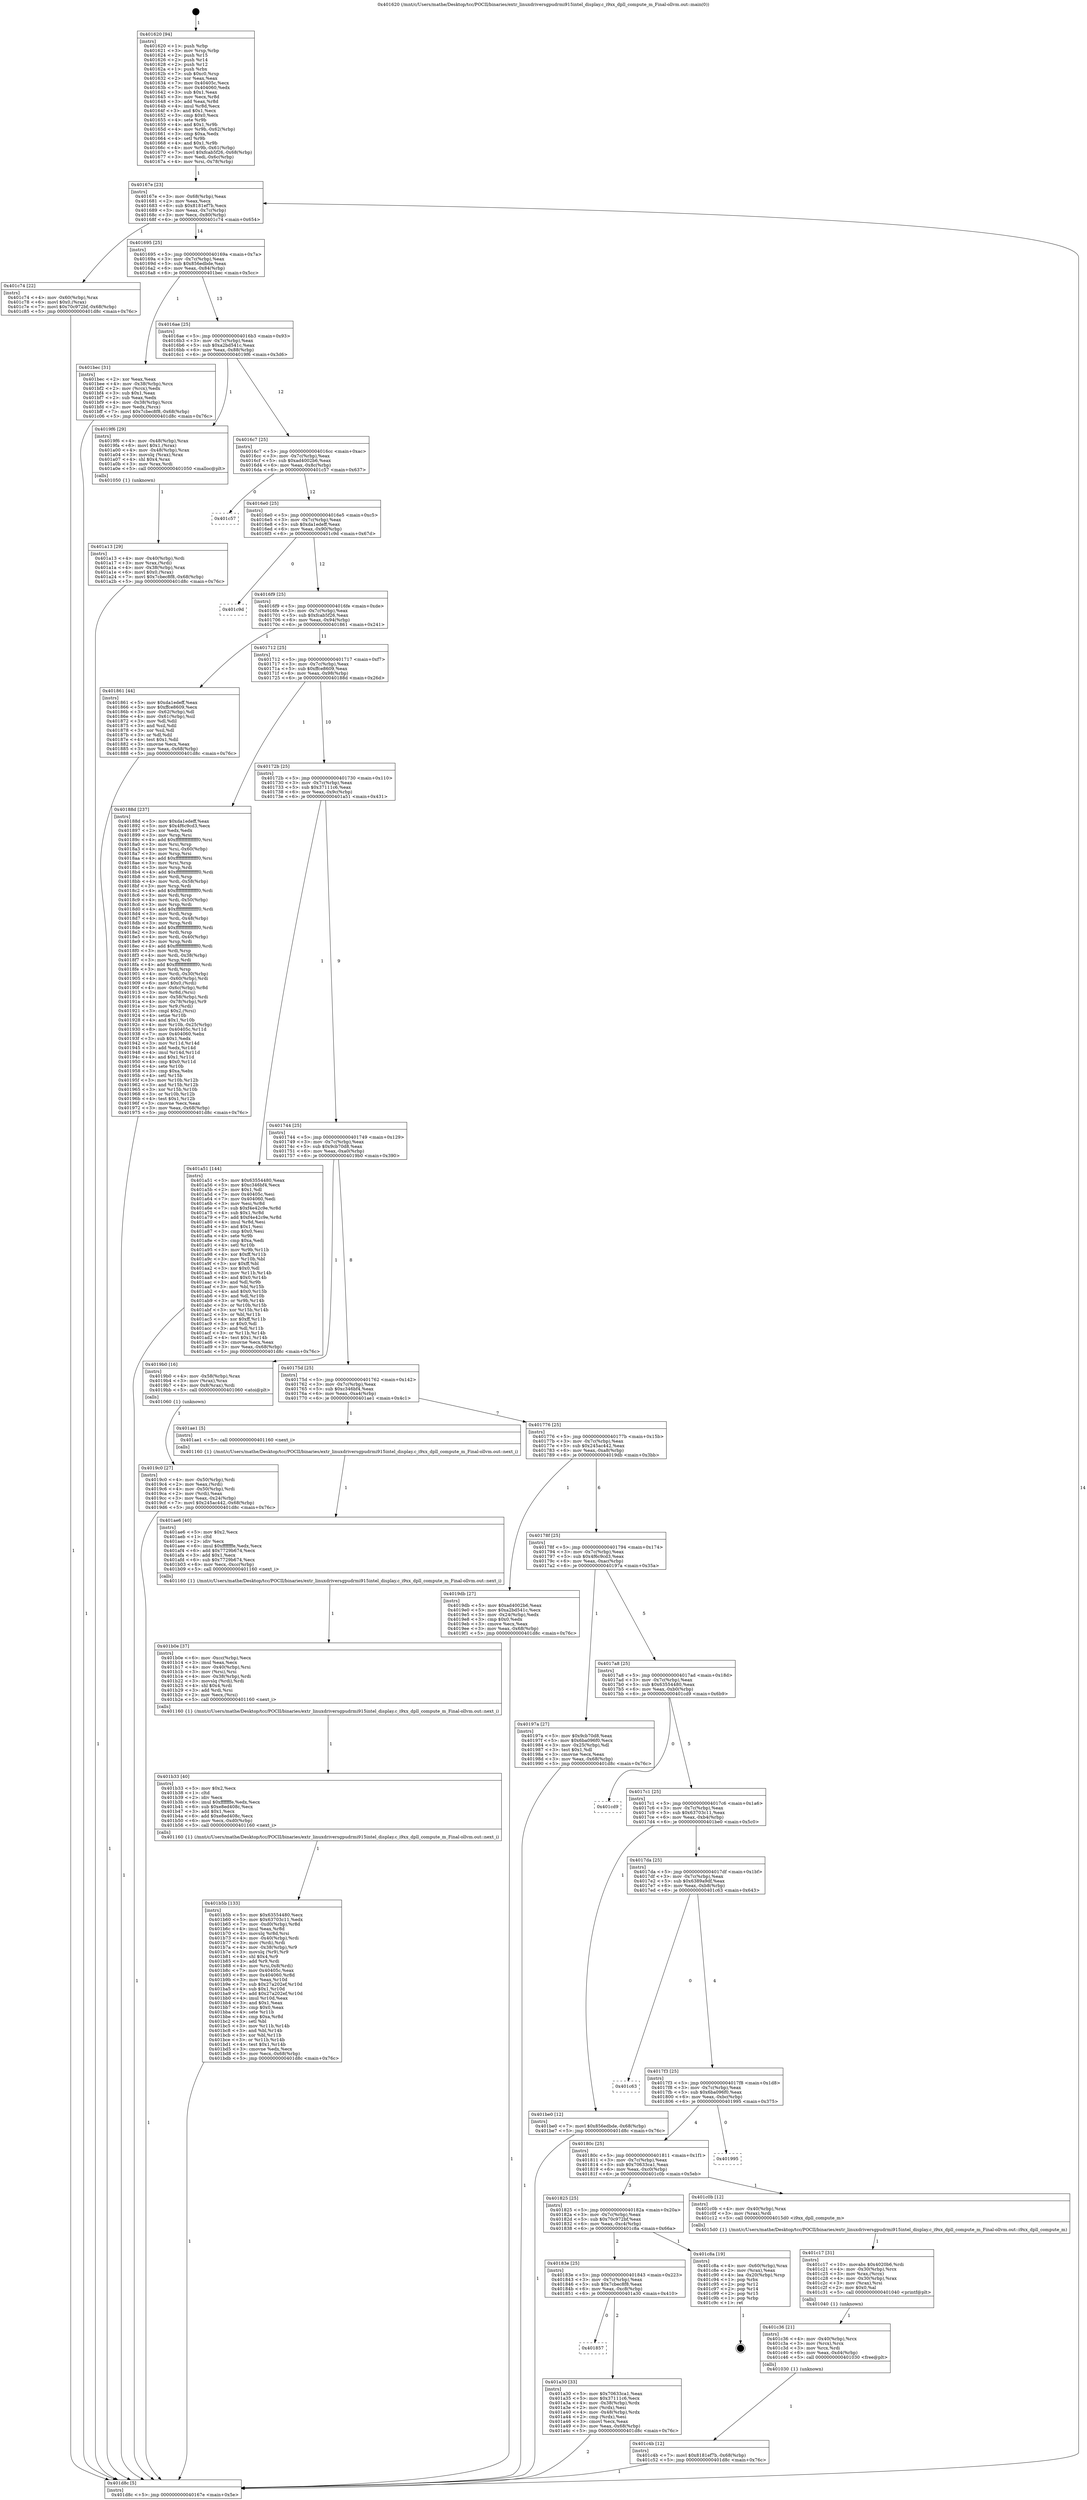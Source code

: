 digraph "0x401620" {
  label = "0x401620 (/mnt/c/Users/mathe/Desktop/tcc/POCII/binaries/extr_linuxdriversgpudrmi915intel_display.c_i9xx_dpll_compute_m_Final-ollvm.out::main(0))"
  labelloc = "t"
  node[shape=record]

  Entry [label="",width=0.3,height=0.3,shape=circle,fillcolor=black,style=filled]
  "0x40167e" [label="{
     0x40167e [23]\l
     | [instrs]\l
     &nbsp;&nbsp;0x40167e \<+3\>: mov -0x68(%rbp),%eax\l
     &nbsp;&nbsp;0x401681 \<+2\>: mov %eax,%ecx\l
     &nbsp;&nbsp;0x401683 \<+6\>: sub $0x8181ef7b,%ecx\l
     &nbsp;&nbsp;0x401689 \<+3\>: mov %eax,-0x7c(%rbp)\l
     &nbsp;&nbsp;0x40168c \<+3\>: mov %ecx,-0x80(%rbp)\l
     &nbsp;&nbsp;0x40168f \<+6\>: je 0000000000401c74 \<main+0x654\>\l
  }"]
  "0x401c74" [label="{
     0x401c74 [22]\l
     | [instrs]\l
     &nbsp;&nbsp;0x401c74 \<+4\>: mov -0x60(%rbp),%rax\l
     &nbsp;&nbsp;0x401c78 \<+6\>: movl $0x0,(%rax)\l
     &nbsp;&nbsp;0x401c7e \<+7\>: movl $0x70c972bf,-0x68(%rbp)\l
     &nbsp;&nbsp;0x401c85 \<+5\>: jmp 0000000000401d8c \<main+0x76c\>\l
  }"]
  "0x401695" [label="{
     0x401695 [25]\l
     | [instrs]\l
     &nbsp;&nbsp;0x401695 \<+5\>: jmp 000000000040169a \<main+0x7a\>\l
     &nbsp;&nbsp;0x40169a \<+3\>: mov -0x7c(%rbp),%eax\l
     &nbsp;&nbsp;0x40169d \<+5\>: sub $0x856edbde,%eax\l
     &nbsp;&nbsp;0x4016a2 \<+6\>: mov %eax,-0x84(%rbp)\l
     &nbsp;&nbsp;0x4016a8 \<+6\>: je 0000000000401bec \<main+0x5cc\>\l
  }"]
  Exit [label="",width=0.3,height=0.3,shape=circle,fillcolor=black,style=filled,peripheries=2]
  "0x401bec" [label="{
     0x401bec [31]\l
     | [instrs]\l
     &nbsp;&nbsp;0x401bec \<+2\>: xor %eax,%eax\l
     &nbsp;&nbsp;0x401bee \<+4\>: mov -0x38(%rbp),%rcx\l
     &nbsp;&nbsp;0x401bf2 \<+2\>: mov (%rcx),%edx\l
     &nbsp;&nbsp;0x401bf4 \<+3\>: sub $0x1,%eax\l
     &nbsp;&nbsp;0x401bf7 \<+2\>: sub %eax,%edx\l
     &nbsp;&nbsp;0x401bf9 \<+4\>: mov -0x38(%rbp),%rcx\l
     &nbsp;&nbsp;0x401bfd \<+2\>: mov %edx,(%rcx)\l
     &nbsp;&nbsp;0x401bff \<+7\>: movl $0x7cbec8f8,-0x68(%rbp)\l
     &nbsp;&nbsp;0x401c06 \<+5\>: jmp 0000000000401d8c \<main+0x76c\>\l
  }"]
  "0x4016ae" [label="{
     0x4016ae [25]\l
     | [instrs]\l
     &nbsp;&nbsp;0x4016ae \<+5\>: jmp 00000000004016b3 \<main+0x93\>\l
     &nbsp;&nbsp;0x4016b3 \<+3\>: mov -0x7c(%rbp),%eax\l
     &nbsp;&nbsp;0x4016b6 \<+5\>: sub $0xa2bd541c,%eax\l
     &nbsp;&nbsp;0x4016bb \<+6\>: mov %eax,-0x88(%rbp)\l
     &nbsp;&nbsp;0x4016c1 \<+6\>: je 00000000004019f6 \<main+0x3d6\>\l
  }"]
  "0x401c4b" [label="{
     0x401c4b [12]\l
     | [instrs]\l
     &nbsp;&nbsp;0x401c4b \<+7\>: movl $0x8181ef7b,-0x68(%rbp)\l
     &nbsp;&nbsp;0x401c52 \<+5\>: jmp 0000000000401d8c \<main+0x76c\>\l
  }"]
  "0x4019f6" [label="{
     0x4019f6 [29]\l
     | [instrs]\l
     &nbsp;&nbsp;0x4019f6 \<+4\>: mov -0x48(%rbp),%rax\l
     &nbsp;&nbsp;0x4019fa \<+6\>: movl $0x1,(%rax)\l
     &nbsp;&nbsp;0x401a00 \<+4\>: mov -0x48(%rbp),%rax\l
     &nbsp;&nbsp;0x401a04 \<+3\>: movslq (%rax),%rax\l
     &nbsp;&nbsp;0x401a07 \<+4\>: shl $0x4,%rax\l
     &nbsp;&nbsp;0x401a0b \<+3\>: mov %rax,%rdi\l
     &nbsp;&nbsp;0x401a0e \<+5\>: call 0000000000401050 \<malloc@plt\>\l
     | [calls]\l
     &nbsp;&nbsp;0x401050 \{1\} (unknown)\l
  }"]
  "0x4016c7" [label="{
     0x4016c7 [25]\l
     | [instrs]\l
     &nbsp;&nbsp;0x4016c7 \<+5\>: jmp 00000000004016cc \<main+0xac\>\l
     &nbsp;&nbsp;0x4016cc \<+3\>: mov -0x7c(%rbp),%eax\l
     &nbsp;&nbsp;0x4016cf \<+5\>: sub $0xad4002b6,%eax\l
     &nbsp;&nbsp;0x4016d4 \<+6\>: mov %eax,-0x8c(%rbp)\l
     &nbsp;&nbsp;0x4016da \<+6\>: je 0000000000401c57 \<main+0x637\>\l
  }"]
  "0x401c36" [label="{
     0x401c36 [21]\l
     | [instrs]\l
     &nbsp;&nbsp;0x401c36 \<+4\>: mov -0x40(%rbp),%rcx\l
     &nbsp;&nbsp;0x401c3a \<+3\>: mov (%rcx),%rcx\l
     &nbsp;&nbsp;0x401c3d \<+3\>: mov %rcx,%rdi\l
     &nbsp;&nbsp;0x401c40 \<+6\>: mov %eax,-0xd4(%rbp)\l
     &nbsp;&nbsp;0x401c46 \<+5\>: call 0000000000401030 \<free@plt\>\l
     | [calls]\l
     &nbsp;&nbsp;0x401030 \{1\} (unknown)\l
  }"]
  "0x401c57" [label="{
     0x401c57\l
  }", style=dashed]
  "0x4016e0" [label="{
     0x4016e0 [25]\l
     | [instrs]\l
     &nbsp;&nbsp;0x4016e0 \<+5\>: jmp 00000000004016e5 \<main+0xc5\>\l
     &nbsp;&nbsp;0x4016e5 \<+3\>: mov -0x7c(%rbp),%eax\l
     &nbsp;&nbsp;0x4016e8 \<+5\>: sub $0xda1edeff,%eax\l
     &nbsp;&nbsp;0x4016ed \<+6\>: mov %eax,-0x90(%rbp)\l
     &nbsp;&nbsp;0x4016f3 \<+6\>: je 0000000000401c9d \<main+0x67d\>\l
  }"]
  "0x401c17" [label="{
     0x401c17 [31]\l
     | [instrs]\l
     &nbsp;&nbsp;0x401c17 \<+10\>: movabs $0x4020b6,%rdi\l
     &nbsp;&nbsp;0x401c21 \<+4\>: mov -0x30(%rbp),%rcx\l
     &nbsp;&nbsp;0x401c25 \<+3\>: mov %rax,(%rcx)\l
     &nbsp;&nbsp;0x401c28 \<+4\>: mov -0x30(%rbp),%rax\l
     &nbsp;&nbsp;0x401c2c \<+3\>: mov (%rax),%rsi\l
     &nbsp;&nbsp;0x401c2f \<+2\>: mov $0x0,%al\l
     &nbsp;&nbsp;0x401c31 \<+5\>: call 0000000000401040 \<printf@plt\>\l
     | [calls]\l
     &nbsp;&nbsp;0x401040 \{1\} (unknown)\l
  }"]
  "0x401c9d" [label="{
     0x401c9d\l
  }", style=dashed]
  "0x4016f9" [label="{
     0x4016f9 [25]\l
     | [instrs]\l
     &nbsp;&nbsp;0x4016f9 \<+5\>: jmp 00000000004016fe \<main+0xde\>\l
     &nbsp;&nbsp;0x4016fe \<+3\>: mov -0x7c(%rbp),%eax\l
     &nbsp;&nbsp;0x401701 \<+5\>: sub $0xfcab5f26,%eax\l
     &nbsp;&nbsp;0x401706 \<+6\>: mov %eax,-0x94(%rbp)\l
     &nbsp;&nbsp;0x40170c \<+6\>: je 0000000000401861 \<main+0x241\>\l
  }"]
  "0x401b5b" [label="{
     0x401b5b [133]\l
     | [instrs]\l
     &nbsp;&nbsp;0x401b5b \<+5\>: mov $0x63554480,%ecx\l
     &nbsp;&nbsp;0x401b60 \<+5\>: mov $0x63703c11,%edx\l
     &nbsp;&nbsp;0x401b65 \<+7\>: mov -0xd0(%rbp),%r8d\l
     &nbsp;&nbsp;0x401b6c \<+4\>: imul %eax,%r8d\l
     &nbsp;&nbsp;0x401b70 \<+3\>: movslq %r8d,%rsi\l
     &nbsp;&nbsp;0x401b73 \<+4\>: mov -0x40(%rbp),%rdi\l
     &nbsp;&nbsp;0x401b77 \<+3\>: mov (%rdi),%rdi\l
     &nbsp;&nbsp;0x401b7a \<+4\>: mov -0x38(%rbp),%r9\l
     &nbsp;&nbsp;0x401b7e \<+3\>: movslq (%r9),%r9\l
     &nbsp;&nbsp;0x401b81 \<+4\>: shl $0x4,%r9\l
     &nbsp;&nbsp;0x401b85 \<+3\>: add %r9,%rdi\l
     &nbsp;&nbsp;0x401b88 \<+4\>: mov %rsi,0x8(%rdi)\l
     &nbsp;&nbsp;0x401b8c \<+7\>: mov 0x40405c,%eax\l
     &nbsp;&nbsp;0x401b93 \<+8\>: mov 0x404060,%r8d\l
     &nbsp;&nbsp;0x401b9b \<+3\>: mov %eax,%r10d\l
     &nbsp;&nbsp;0x401b9e \<+7\>: sub $0x27a202ef,%r10d\l
     &nbsp;&nbsp;0x401ba5 \<+4\>: sub $0x1,%r10d\l
     &nbsp;&nbsp;0x401ba9 \<+7\>: add $0x27a202ef,%r10d\l
     &nbsp;&nbsp;0x401bb0 \<+4\>: imul %r10d,%eax\l
     &nbsp;&nbsp;0x401bb4 \<+3\>: and $0x1,%eax\l
     &nbsp;&nbsp;0x401bb7 \<+3\>: cmp $0x0,%eax\l
     &nbsp;&nbsp;0x401bba \<+4\>: sete %r11b\l
     &nbsp;&nbsp;0x401bbe \<+4\>: cmp $0xa,%r8d\l
     &nbsp;&nbsp;0x401bc2 \<+3\>: setl %bl\l
     &nbsp;&nbsp;0x401bc5 \<+3\>: mov %r11b,%r14b\l
     &nbsp;&nbsp;0x401bc8 \<+3\>: and %bl,%r14b\l
     &nbsp;&nbsp;0x401bcb \<+3\>: xor %bl,%r11b\l
     &nbsp;&nbsp;0x401bce \<+3\>: or %r11b,%r14b\l
     &nbsp;&nbsp;0x401bd1 \<+4\>: test $0x1,%r14b\l
     &nbsp;&nbsp;0x401bd5 \<+3\>: cmovne %edx,%ecx\l
     &nbsp;&nbsp;0x401bd8 \<+3\>: mov %ecx,-0x68(%rbp)\l
     &nbsp;&nbsp;0x401bdb \<+5\>: jmp 0000000000401d8c \<main+0x76c\>\l
  }"]
  "0x401861" [label="{
     0x401861 [44]\l
     | [instrs]\l
     &nbsp;&nbsp;0x401861 \<+5\>: mov $0xda1edeff,%eax\l
     &nbsp;&nbsp;0x401866 \<+5\>: mov $0xffce8609,%ecx\l
     &nbsp;&nbsp;0x40186b \<+3\>: mov -0x62(%rbp),%dl\l
     &nbsp;&nbsp;0x40186e \<+4\>: mov -0x61(%rbp),%sil\l
     &nbsp;&nbsp;0x401872 \<+3\>: mov %dl,%dil\l
     &nbsp;&nbsp;0x401875 \<+3\>: and %sil,%dil\l
     &nbsp;&nbsp;0x401878 \<+3\>: xor %sil,%dl\l
     &nbsp;&nbsp;0x40187b \<+3\>: or %dl,%dil\l
     &nbsp;&nbsp;0x40187e \<+4\>: test $0x1,%dil\l
     &nbsp;&nbsp;0x401882 \<+3\>: cmovne %ecx,%eax\l
     &nbsp;&nbsp;0x401885 \<+3\>: mov %eax,-0x68(%rbp)\l
     &nbsp;&nbsp;0x401888 \<+5\>: jmp 0000000000401d8c \<main+0x76c\>\l
  }"]
  "0x401712" [label="{
     0x401712 [25]\l
     | [instrs]\l
     &nbsp;&nbsp;0x401712 \<+5\>: jmp 0000000000401717 \<main+0xf7\>\l
     &nbsp;&nbsp;0x401717 \<+3\>: mov -0x7c(%rbp),%eax\l
     &nbsp;&nbsp;0x40171a \<+5\>: sub $0xffce8609,%eax\l
     &nbsp;&nbsp;0x40171f \<+6\>: mov %eax,-0x98(%rbp)\l
     &nbsp;&nbsp;0x401725 \<+6\>: je 000000000040188d \<main+0x26d\>\l
  }"]
  "0x401d8c" [label="{
     0x401d8c [5]\l
     | [instrs]\l
     &nbsp;&nbsp;0x401d8c \<+5\>: jmp 000000000040167e \<main+0x5e\>\l
  }"]
  "0x401620" [label="{
     0x401620 [94]\l
     | [instrs]\l
     &nbsp;&nbsp;0x401620 \<+1\>: push %rbp\l
     &nbsp;&nbsp;0x401621 \<+3\>: mov %rsp,%rbp\l
     &nbsp;&nbsp;0x401624 \<+2\>: push %r15\l
     &nbsp;&nbsp;0x401626 \<+2\>: push %r14\l
     &nbsp;&nbsp;0x401628 \<+2\>: push %r12\l
     &nbsp;&nbsp;0x40162a \<+1\>: push %rbx\l
     &nbsp;&nbsp;0x40162b \<+7\>: sub $0xc0,%rsp\l
     &nbsp;&nbsp;0x401632 \<+2\>: xor %eax,%eax\l
     &nbsp;&nbsp;0x401634 \<+7\>: mov 0x40405c,%ecx\l
     &nbsp;&nbsp;0x40163b \<+7\>: mov 0x404060,%edx\l
     &nbsp;&nbsp;0x401642 \<+3\>: sub $0x1,%eax\l
     &nbsp;&nbsp;0x401645 \<+3\>: mov %ecx,%r8d\l
     &nbsp;&nbsp;0x401648 \<+3\>: add %eax,%r8d\l
     &nbsp;&nbsp;0x40164b \<+4\>: imul %r8d,%ecx\l
     &nbsp;&nbsp;0x40164f \<+3\>: and $0x1,%ecx\l
     &nbsp;&nbsp;0x401652 \<+3\>: cmp $0x0,%ecx\l
     &nbsp;&nbsp;0x401655 \<+4\>: sete %r9b\l
     &nbsp;&nbsp;0x401659 \<+4\>: and $0x1,%r9b\l
     &nbsp;&nbsp;0x40165d \<+4\>: mov %r9b,-0x62(%rbp)\l
     &nbsp;&nbsp;0x401661 \<+3\>: cmp $0xa,%edx\l
     &nbsp;&nbsp;0x401664 \<+4\>: setl %r9b\l
     &nbsp;&nbsp;0x401668 \<+4\>: and $0x1,%r9b\l
     &nbsp;&nbsp;0x40166c \<+4\>: mov %r9b,-0x61(%rbp)\l
     &nbsp;&nbsp;0x401670 \<+7\>: movl $0xfcab5f26,-0x68(%rbp)\l
     &nbsp;&nbsp;0x401677 \<+3\>: mov %edi,-0x6c(%rbp)\l
     &nbsp;&nbsp;0x40167a \<+4\>: mov %rsi,-0x78(%rbp)\l
  }"]
  "0x401b33" [label="{
     0x401b33 [40]\l
     | [instrs]\l
     &nbsp;&nbsp;0x401b33 \<+5\>: mov $0x2,%ecx\l
     &nbsp;&nbsp;0x401b38 \<+1\>: cltd\l
     &nbsp;&nbsp;0x401b39 \<+2\>: idiv %ecx\l
     &nbsp;&nbsp;0x401b3b \<+6\>: imul $0xfffffffe,%edx,%ecx\l
     &nbsp;&nbsp;0x401b41 \<+6\>: sub $0xe8ed408c,%ecx\l
     &nbsp;&nbsp;0x401b47 \<+3\>: add $0x1,%ecx\l
     &nbsp;&nbsp;0x401b4a \<+6\>: add $0xe8ed408c,%ecx\l
     &nbsp;&nbsp;0x401b50 \<+6\>: mov %ecx,-0xd0(%rbp)\l
     &nbsp;&nbsp;0x401b56 \<+5\>: call 0000000000401160 \<next_i\>\l
     | [calls]\l
     &nbsp;&nbsp;0x401160 \{1\} (/mnt/c/Users/mathe/Desktop/tcc/POCII/binaries/extr_linuxdriversgpudrmi915intel_display.c_i9xx_dpll_compute_m_Final-ollvm.out::next_i)\l
  }"]
  "0x40188d" [label="{
     0x40188d [237]\l
     | [instrs]\l
     &nbsp;&nbsp;0x40188d \<+5\>: mov $0xda1edeff,%eax\l
     &nbsp;&nbsp;0x401892 \<+5\>: mov $0x4f6c9cd3,%ecx\l
     &nbsp;&nbsp;0x401897 \<+2\>: xor %edx,%edx\l
     &nbsp;&nbsp;0x401899 \<+3\>: mov %rsp,%rsi\l
     &nbsp;&nbsp;0x40189c \<+4\>: add $0xfffffffffffffff0,%rsi\l
     &nbsp;&nbsp;0x4018a0 \<+3\>: mov %rsi,%rsp\l
     &nbsp;&nbsp;0x4018a3 \<+4\>: mov %rsi,-0x60(%rbp)\l
     &nbsp;&nbsp;0x4018a7 \<+3\>: mov %rsp,%rsi\l
     &nbsp;&nbsp;0x4018aa \<+4\>: add $0xfffffffffffffff0,%rsi\l
     &nbsp;&nbsp;0x4018ae \<+3\>: mov %rsi,%rsp\l
     &nbsp;&nbsp;0x4018b1 \<+3\>: mov %rsp,%rdi\l
     &nbsp;&nbsp;0x4018b4 \<+4\>: add $0xfffffffffffffff0,%rdi\l
     &nbsp;&nbsp;0x4018b8 \<+3\>: mov %rdi,%rsp\l
     &nbsp;&nbsp;0x4018bb \<+4\>: mov %rdi,-0x58(%rbp)\l
     &nbsp;&nbsp;0x4018bf \<+3\>: mov %rsp,%rdi\l
     &nbsp;&nbsp;0x4018c2 \<+4\>: add $0xfffffffffffffff0,%rdi\l
     &nbsp;&nbsp;0x4018c6 \<+3\>: mov %rdi,%rsp\l
     &nbsp;&nbsp;0x4018c9 \<+4\>: mov %rdi,-0x50(%rbp)\l
     &nbsp;&nbsp;0x4018cd \<+3\>: mov %rsp,%rdi\l
     &nbsp;&nbsp;0x4018d0 \<+4\>: add $0xfffffffffffffff0,%rdi\l
     &nbsp;&nbsp;0x4018d4 \<+3\>: mov %rdi,%rsp\l
     &nbsp;&nbsp;0x4018d7 \<+4\>: mov %rdi,-0x48(%rbp)\l
     &nbsp;&nbsp;0x4018db \<+3\>: mov %rsp,%rdi\l
     &nbsp;&nbsp;0x4018de \<+4\>: add $0xfffffffffffffff0,%rdi\l
     &nbsp;&nbsp;0x4018e2 \<+3\>: mov %rdi,%rsp\l
     &nbsp;&nbsp;0x4018e5 \<+4\>: mov %rdi,-0x40(%rbp)\l
     &nbsp;&nbsp;0x4018e9 \<+3\>: mov %rsp,%rdi\l
     &nbsp;&nbsp;0x4018ec \<+4\>: add $0xfffffffffffffff0,%rdi\l
     &nbsp;&nbsp;0x4018f0 \<+3\>: mov %rdi,%rsp\l
     &nbsp;&nbsp;0x4018f3 \<+4\>: mov %rdi,-0x38(%rbp)\l
     &nbsp;&nbsp;0x4018f7 \<+3\>: mov %rsp,%rdi\l
     &nbsp;&nbsp;0x4018fa \<+4\>: add $0xfffffffffffffff0,%rdi\l
     &nbsp;&nbsp;0x4018fe \<+3\>: mov %rdi,%rsp\l
     &nbsp;&nbsp;0x401901 \<+4\>: mov %rdi,-0x30(%rbp)\l
     &nbsp;&nbsp;0x401905 \<+4\>: mov -0x60(%rbp),%rdi\l
     &nbsp;&nbsp;0x401909 \<+6\>: movl $0x0,(%rdi)\l
     &nbsp;&nbsp;0x40190f \<+4\>: mov -0x6c(%rbp),%r8d\l
     &nbsp;&nbsp;0x401913 \<+3\>: mov %r8d,(%rsi)\l
     &nbsp;&nbsp;0x401916 \<+4\>: mov -0x58(%rbp),%rdi\l
     &nbsp;&nbsp;0x40191a \<+4\>: mov -0x78(%rbp),%r9\l
     &nbsp;&nbsp;0x40191e \<+3\>: mov %r9,(%rdi)\l
     &nbsp;&nbsp;0x401921 \<+3\>: cmpl $0x2,(%rsi)\l
     &nbsp;&nbsp;0x401924 \<+4\>: setne %r10b\l
     &nbsp;&nbsp;0x401928 \<+4\>: and $0x1,%r10b\l
     &nbsp;&nbsp;0x40192c \<+4\>: mov %r10b,-0x25(%rbp)\l
     &nbsp;&nbsp;0x401930 \<+8\>: mov 0x40405c,%r11d\l
     &nbsp;&nbsp;0x401938 \<+7\>: mov 0x404060,%ebx\l
     &nbsp;&nbsp;0x40193f \<+3\>: sub $0x1,%edx\l
     &nbsp;&nbsp;0x401942 \<+3\>: mov %r11d,%r14d\l
     &nbsp;&nbsp;0x401945 \<+3\>: add %edx,%r14d\l
     &nbsp;&nbsp;0x401948 \<+4\>: imul %r14d,%r11d\l
     &nbsp;&nbsp;0x40194c \<+4\>: and $0x1,%r11d\l
     &nbsp;&nbsp;0x401950 \<+4\>: cmp $0x0,%r11d\l
     &nbsp;&nbsp;0x401954 \<+4\>: sete %r10b\l
     &nbsp;&nbsp;0x401958 \<+3\>: cmp $0xa,%ebx\l
     &nbsp;&nbsp;0x40195b \<+4\>: setl %r15b\l
     &nbsp;&nbsp;0x40195f \<+3\>: mov %r10b,%r12b\l
     &nbsp;&nbsp;0x401962 \<+3\>: and %r15b,%r12b\l
     &nbsp;&nbsp;0x401965 \<+3\>: xor %r15b,%r10b\l
     &nbsp;&nbsp;0x401968 \<+3\>: or %r10b,%r12b\l
     &nbsp;&nbsp;0x40196b \<+4\>: test $0x1,%r12b\l
     &nbsp;&nbsp;0x40196f \<+3\>: cmovne %ecx,%eax\l
     &nbsp;&nbsp;0x401972 \<+3\>: mov %eax,-0x68(%rbp)\l
     &nbsp;&nbsp;0x401975 \<+5\>: jmp 0000000000401d8c \<main+0x76c\>\l
  }"]
  "0x40172b" [label="{
     0x40172b [25]\l
     | [instrs]\l
     &nbsp;&nbsp;0x40172b \<+5\>: jmp 0000000000401730 \<main+0x110\>\l
     &nbsp;&nbsp;0x401730 \<+3\>: mov -0x7c(%rbp),%eax\l
     &nbsp;&nbsp;0x401733 \<+5\>: sub $0x37111c6,%eax\l
     &nbsp;&nbsp;0x401738 \<+6\>: mov %eax,-0x9c(%rbp)\l
     &nbsp;&nbsp;0x40173e \<+6\>: je 0000000000401a51 \<main+0x431\>\l
  }"]
  "0x401b0e" [label="{
     0x401b0e [37]\l
     | [instrs]\l
     &nbsp;&nbsp;0x401b0e \<+6\>: mov -0xcc(%rbp),%ecx\l
     &nbsp;&nbsp;0x401b14 \<+3\>: imul %eax,%ecx\l
     &nbsp;&nbsp;0x401b17 \<+4\>: mov -0x40(%rbp),%rsi\l
     &nbsp;&nbsp;0x401b1b \<+3\>: mov (%rsi),%rsi\l
     &nbsp;&nbsp;0x401b1e \<+4\>: mov -0x38(%rbp),%rdi\l
     &nbsp;&nbsp;0x401b22 \<+3\>: movslq (%rdi),%rdi\l
     &nbsp;&nbsp;0x401b25 \<+4\>: shl $0x4,%rdi\l
     &nbsp;&nbsp;0x401b29 \<+3\>: add %rdi,%rsi\l
     &nbsp;&nbsp;0x401b2c \<+2\>: mov %ecx,(%rsi)\l
     &nbsp;&nbsp;0x401b2e \<+5\>: call 0000000000401160 \<next_i\>\l
     | [calls]\l
     &nbsp;&nbsp;0x401160 \{1\} (/mnt/c/Users/mathe/Desktop/tcc/POCII/binaries/extr_linuxdriversgpudrmi915intel_display.c_i9xx_dpll_compute_m_Final-ollvm.out::next_i)\l
  }"]
  "0x401ae6" [label="{
     0x401ae6 [40]\l
     | [instrs]\l
     &nbsp;&nbsp;0x401ae6 \<+5\>: mov $0x2,%ecx\l
     &nbsp;&nbsp;0x401aeb \<+1\>: cltd\l
     &nbsp;&nbsp;0x401aec \<+2\>: idiv %ecx\l
     &nbsp;&nbsp;0x401aee \<+6\>: imul $0xfffffffe,%edx,%ecx\l
     &nbsp;&nbsp;0x401af4 \<+6\>: add $0x7729b674,%ecx\l
     &nbsp;&nbsp;0x401afa \<+3\>: add $0x1,%ecx\l
     &nbsp;&nbsp;0x401afd \<+6\>: sub $0x7729b674,%ecx\l
     &nbsp;&nbsp;0x401b03 \<+6\>: mov %ecx,-0xcc(%rbp)\l
     &nbsp;&nbsp;0x401b09 \<+5\>: call 0000000000401160 \<next_i\>\l
     | [calls]\l
     &nbsp;&nbsp;0x401160 \{1\} (/mnt/c/Users/mathe/Desktop/tcc/POCII/binaries/extr_linuxdriversgpudrmi915intel_display.c_i9xx_dpll_compute_m_Final-ollvm.out::next_i)\l
  }"]
  "0x401a51" [label="{
     0x401a51 [144]\l
     | [instrs]\l
     &nbsp;&nbsp;0x401a51 \<+5\>: mov $0x63554480,%eax\l
     &nbsp;&nbsp;0x401a56 \<+5\>: mov $0xc346bf4,%ecx\l
     &nbsp;&nbsp;0x401a5b \<+2\>: mov $0x1,%dl\l
     &nbsp;&nbsp;0x401a5d \<+7\>: mov 0x40405c,%esi\l
     &nbsp;&nbsp;0x401a64 \<+7\>: mov 0x404060,%edi\l
     &nbsp;&nbsp;0x401a6b \<+3\>: mov %esi,%r8d\l
     &nbsp;&nbsp;0x401a6e \<+7\>: sub $0xf4e42c9e,%r8d\l
     &nbsp;&nbsp;0x401a75 \<+4\>: sub $0x1,%r8d\l
     &nbsp;&nbsp;0x401a79 \<+7\>: add $0xf4e42c9e,%r8d\l
     &nbsp;&nbsp;0x401a80 \<+4\>: imul %r8d,%esi\l
     &nbsp;&nbsp;0x401a84 \<+3\>: and $0x1,%esi\l
     &nbsp;&nbsp;0x401a87 \<+3\>: cmp $0x0,%esi\l
     &nbsp;&nbsp;0x401a8a \<+4\>: sete %r9b\l
     &nbsp;&nbsp;0x401a8e \<+3\>: cmp $0xa,%edi\l
     &nbsp;&nbsp;0x401a91 \<+4\>: setl %r10b\l
     &nbsp;&nbsp;0x401a95 \<+3\>: mov %r9b,%r11b\l
     &nbsp;&nbsp;0x401a98 \<+4\>: xor $0xff,%r11b\l
     &nbsp;&nbsp;0x401a9c \<+3\>: mov %r10b,%bl\l
     &nbsp;&nbsp;0x401a9f \<+3\>: xor $0xff,%bl\l
     &nbsp;&nbsp;0x401aa2 \<+3\>: xor $0x0,%dl\l
     &nbsp;&nbsp;0x401aa5 \<+3\>: mov %r11b,%r14b\l
     &nbsp;&nbsp;0x401aa8 \<+4\>: and $0x0,%r14b\l
     &nbsp;&nbsp;0x401aac \<+3\>: and %dl,%r9b\l
     &nbsp;&nbsp;0x401aaf \<+3\>: mov %bl,%r15b\l
     &nbsp;&nbsp;0x401ab2 \<+4\>: and $0x0,%r15b\l
     &nbsp;&nbsp;0x401ab6 \<+3\>: and %dl,%r10b\l
     &nbsp;&nbsp;0x401ab9 \<+3\>: or %r9b,%r14b\l
     &nbsp;&nbsp;0x401abc \<+3\>: or %r10b,%r15b\l
     &nbsp;&nbsp;0x401abf \<+3\>: xor %r15b,%r14b\l
     &nbsp;&nbsp;0x401ac2 \<+3\>: or %bl,%r11b\l
     &nbsp;&nbsp;0x401ac5 \<+4\>: xor $0xff,%r11b\l
     &nbsp;&nbsp;0x401ac9 \<+3\>: or $0x0,%dl\l
     &nbsp;&nbsp;0x401acc \<+3\>: and %dl,%r11b\l
     &nbsp;&nbsp;0x401acf \<+3\>: or %r11b,%r14b\l
     &nbsp;&nbsp;0x401ad2 \<+4\>: test $0x1,%r14b\l
     &nbsp;&nbsp;0x401ad6 \<+3\>: cmovne %ecx,%eax\l
     &nbsp;&nbsp;0x401ad9 \<+3\>: mov %eax,-0x68(%rbp)\l
     &nbsp;&nbsp;0x401adc \<+5\>: jmp 0000000000401d8c \<main+0x76c\>\l
  }"]
  "0x401744" [label="{
     0x401744 [25]\l
     | [instrs]\l
     &nbsp;&nbsp;0x401744 \<+5\>: jmp 0000000000401749 \<main+0x129\>\l
     &nbsp;&nbsp;0x401749 \<+3\>: mov -0x7c(%rbp),%eax\l
     &nbsp;&nbsp;0x40174c \<+5\>: sub $0x9cb70d8,%eax\l
     &nbsp;&nbsp;0x401751 \<+6\>: mov %eax,-0xa0(%rbp)\l
     &nbsp;&nbsp;0x401757 \<+6\>: je 00000000004019b0 \<main+0x390\>\l
  }"]
  "0x401857" [label="{
     0x401857\l
  }", style=dashed]
  "0x4019b0" [label="{
     0x4019b0 [16]\l
     | [instrs]\l
     &nbsp;&nbsp;0x4019b0 \<+4\>: mov -0x58(%rbp),%rax\l
     &nbsp;&nbsp;0x4019b4 \<+3\>: mov (%rax),%rax\l
     &nbsp;&nbsp;0x4019b7 \<+4\>: mov 0x8(%rax),%rdi\l
     &nbsp;&nbsp;0x4019bb \<+5\>: call 0000000000401060 \<atoi@plt\>\l
     | [calls]\l
     &nbsp;&nbsp;0x401060 \{1\} (unknown)\l
  }"]
  "0x40175d" [label="{
     0x40175d [25]\l
     | [instrs]\l
     &nbsp;&nbsp;0x40175d \<+5\>: jmp 0000000000401762 \<main+0x142\>\l
     &nbsp;&nbsp;0x401762 \<+3\>: mov -0x7c(%rbp),%eax\l
     &nbsp;&nbsp;0x401765 \<+5\>: sub $0xc346bf4,%eax\l
     &nbsp;&nbsp;0x40176a \<+6\>: mov %eax,-0xa4(%rbp)\l
     &nbsp;&nbsp;0x401770 \<+6\>: je 0000000000401ae1 \<main+0x4c1\>\l
  }"]
  "0x401a30" [label="{
     0x401a30 [33]\l
     | [instrs]\l
     &nbsp;&nbsp;0x401a30 \<+5\>: mov $0x70633ca1,%eax\l
     &nbsp;&nbsp;0x401a35 \<+5\>: mov $0x37111c6,%ecx\l
     &nbsp;&nbsp;0x401a3a \<+4\>: mov -0x38(%rbp),%rdx\l
     &nbsp;&nbsp;0x401a3e \<+2\>: mov (%rdx),%esi\l
     &nbsp;&nbsp;0x401a40 \<+4\>: mov -0x48(%rbp),%rdx\l
     &nbsp;&nbsp;0x401a44 \<+2\>: cmp (%rdx),%esi\l
     &nbsp;&nbsp;0x401a46 \<+3\>: cmovl %ecx,%eax\l
     &nbsp;&nbsp;0x401a49 \<+3\>: mov %eax,-0x68(%rbp)\l
     &nbsp;&nbsp;0x401a4c \<+5\>: jmp 0000000000401d8c \<main+0x76c\>\l
  }"]
  "0x401ae1" [label="{
     0x401ae1 [5]\l
     | [instrs]\l
     &nbsp;&nbsp;0x401ae1 \<+5\>: call 0000000000401160 \<next_i\>\l
     | [calls]\l
     &nbsp;&nbsp;0x401160 \{1\} (/mnt/c/Users/mathe/Desktop/tcc/POCII/binaries/extr_linuxdriversgpudrmi915intel_display.c_i9xx_dpll_compute_m_Final-ollvm.out::next_i)\l
  }"]
  "0x401776" [label="{
     0x401776 [25]\l
     | [instrs]\l
     &nbsp;&nbsp;0x401776 \<+5\>: jmp 000000000040177b \<main+0x15b\>\l
     &nbsp;&nbsp;0x40177b \<+3\>: mov -0x7c(%rbp),%eax\l
     &nbsp;&nbsp;0x40177e \<+5\>: sub $0x245ac442,%eax\l
     &nbsp;&nbsp;0x401783 \<+6\>: mov %eax,-0xa8(%rbp)\l
     &nbsp;&nbsp;0x401789 \<+6\>: je 00000000004019db \<main+0x3bb\>\l
  }"]
  "0x40183e" [label="{
     0x40183e [25]\l
     | [instrs]\l
     &nbsp;&nbsp;0x40183e \<+5\>: jmp 0000000000401843 \<main+0x223\>\l
     &nbsp;&nbsp;0x401843 \<+3\>: mov -0x7c(%rbp),%eax\l
     &nbsp;&nbsp;0x401846 \<+5\>: sub $0x7cbec8f8,%eax\l
     &nbsp;&nbsp;0x40184b \<+6\>: mov %eax,-0xc8(%rbp)\l
     &nbsp;&nbsp;0x401851 \<+6\>: je 0000000000401a30 \<main+0x410\>\l
  }"]
  "0x4019db" [label="{
     0x4019db [27]\l
     | [instrs]\l
     &nbsp;&nbsp;0x4019db \<+5\>: mov $0xad4002b6,%eax\l
     &nbsp;&nbsp;0x4019e0 \<+5\>: mov $0xa2bd541c,%ecx\l
     &nbsp;&nbsp;0x4019e5 \<+3\>: mov -0x24(%rbp),%edx\l
     &nbsp;&nbsp;0x4019e8 \<+3\>: cmp $0x0,%edx\l
     &nbsp;&nbsp;0x4019eb \<+3\>: cmove %ecx,%eax\l
     &nbsp;&nbsp;0x4019ee \<+3\>: mov %eax,-0x68(%rbp)\l
     &nbsp;&nbsp;0x4019f1 \<+5\>: jmp 0000000000401d8c \<main+0x76c\>\l
  }"]
  "0x40178f" [label="{
     0x40178f [25]\l
     | [instrs]\l
     &nbsp;&nbsp;0x40178f \<+5\>: jmp 0000000000401794 \<main+0x174\>\l
     &nbsp;&nbsp;0x401794 \<+3\>: mov -0x7c(%rbp),%eax\l
     &nbsp;&nbsp;0x401797 \<+5\>: sub $0x4f6c9cd3,%eax\l
     &nbsp;&nbsp;0x40179c \<+6\>: mov %eax,-0xac(%rbp)\l
     &nbsp;&nbsp;0x4017a2 \<+6\>: je 000000000040197a \<main+0x35a\>\l
  }"]
  "0x401c8a" [label="{
     0x401c8a [19]\l
     | [instrs]\l
     &nbsp;&nbsp;0x401c8a \<+4\>: mov -0x60(%rbp),%rax\l
     &nbsp;&nbsp;0x401c8e \<+2\>: mov (%rax),%eax\l
     &nbsp;&nbsp;0x401c90 \<+4\>: lea -0x20(%rbp),%rsp\l
     &nbsp;&nbsp;0x401c94 \<+1\>: pop %rbx\l
     &nbsp;&nbsp;0x401c95 \<+2\>: pop %r12\l
     &nbsp;&nbsp;0x401c97 \<+2\>: pop %r14\l
     &nbsp;&nbsp;0x401c99 \<+2\>: pop %r15\l
     &nbsp;&nbsp;0x401c9b \<+1\>: pop %rbp\l
     &nbsp;&nbsp;0x401c9c \<+1\>: ret\l
  }"]
  "0x40197a" [label="{
     0x40197a [27]\l
     | [instrs]\l
     &nbsp;&nbsp;0x40197a \<+5\>: mov $0x9cb70d8,%eax\l
     &nbsp;&nbsp;0x40197f \<+5\>: mov $0x6ba096f0,%ecx\l
     &nbsp;&nbsp;0x401984 \<+3\>: mov -0x25(%rbp),%dl\l
     &nbsp;&nbsp;0x401987 \<+3\>: test $0x1,%dl\l
     &nbsp;&nbsp;0x40198a \<+3\>: cmovne %ecx,%eax\l
     &nbsp;&nbsp;0x40198d \<+3\>: mov %eax,-0x68(%rbp)\l
     &nbsp;&nbsp;0x401990 \<+5\>: jmp 0000000000401d8c \<main+0x76c\>\l
  }"]
  "0x4017a8" [label="{
     0x4017a8 [25]\l
     | [instrs]\l
     &nbsp;&nbsp;0x4017a8 \<+5\>: jmp 00000000004017ad \<main+0x18d\>\l
     &nbsp;&nbsp;0x4017ad \<+3\>: mov -0x7c(%rbp),%eax\l
     &nbsp;&nbsp;0x4017b0 \<+5\>: sub $0x63554480,%eax\l
     &nbsp;&nbsp;0x4017b5 \<+6\>: mov %eax,-0xb0(%rbp)\l
     &nbsp;&nbsp;0x4017bb \<+6\>: je 0000000000401cd9 \<main+0x6b9\>\l
  }"]
  "0x4019c0" [label="{
     0x4019c0 [27]\l
     | [instrs]\l
     &nbsp;&nbsp;0x4019c0 \<+4\>: mov -0x50(%rbp),%rdi\l
     &nbsp;&nbsp;0x4019c4 \<+2\>: mov %eax,(%rdi)\l
     &nbsp;&nbsp;0x4019c6 \<+4\>: mov -0x50(%rbp),%rdi\l
     &nbsp;&nbsp;0x4019ca \<+2\>: mov (%rdi),%eax\l
     &nbsp;&nbsp;0x4019cc \<+3\>: mov %eax,-0x24(%rbp)\l
     &nbsp;&nbsp;0x4019cf \<+7\>: movl $0x245ac442,-0x68(%rbp)\l
     &nbsp;&nbsp;0x4019d6 \<+5\>: jmp 0000000000401d8c \<main+0x76c\>\l
  }"]
  "0x401a13" [label="{
     0x401a13 [29]\l
     | [instrs]\l
     &nbsp;&nbsp;0x401a13 \<+4\>: mov -0x40(%rbp),%rdi\l
     &nbsp;&nbsp;0x401a17 \<+3\>: mov %rax,(%rdi)\l
     &nbsp;&nbsp;0x401a1a \<+4\>: mov -0x38(%rbp),%rax\l
     &nbsp;&nbsp;0x401a1e \<+6\>: movl $0x0,(%rax)\l
     &nbsp;&nbsp;0x401a24 \<+7\>: movl $0x7cbec8f8,-0x68(%rbp)\l
     &nbsp;&nbsp;0x401a2b \<+5\>: jmp 0000000000401d8c \<main+0x76c\>\l
  }"]
  "0x401825" [label="{
     0x401825 [25]\l
     | [instrs]\l
     &nbsp;&nbsp;0x401825 \<+5\>: jmp 000000000040182a \<main+0x20a\>\l
     &nbsp;&nbsp;0x40182a \<+3\>: mov -0x7c(%rbp),%eax\l
     &nbsp;&nbsp;0x40182d \<+5\>: sub $0x70c972bf,%eax\l
     &nbsp;&nbsp;0x401832 \<+6\>: mov %eax,-0xc4(%rbp)\l
     &nbsp;&nbsp;0x401838 \<+6\>: je 0000000000401c8a \<main+0x66a\>\l
  }"]
  "0x401cd9" [label="{
     0x401cd9\l
  }", style=dashed]
  "0x4017c1" [label="{
     0x4017c1 [25]\l
     | [instrs]\l
     &nbsp;&nbsp;0x4017c1 \<+5\>: jmp 00000000004017c6 \<main+0x1a6\>\l
     &nbsp;&nbsp;0x4017c6 \<+3\>: mov -0x7c(%rbp),%eax\l
     &nbsp;&nbsp;0x4017c9 \<+5\>: sub $0x63703c11,%eax\l
     &nbsp;&nbsp;0x4017ce \<+6\>: mov %eax,-0xb4(%rbp)\l
     &nbsp;&nbsp;0x4017d4 \<+6\>: je 0000000000401be0 \<main+0x5c0\>\l
  }"]
  "0x401c0b" [label="{
     0x401c0b [12]\l
     | [instrs]\l
     &nbsp;&nbsp;0x401c0b \<+4\>: mov -0x40(%rbp),%rax\l
     &nbsp;&nbsp;0x401c0f \<+3\>: mov (%rax),%rdi\l
     &nbsp;&nbsp;0x401c12 \<+5\>: call 00000000004015d0 \<i9xx_dpll_compute_m\>\l
     | [calls]\l
     &nbsp;&nbsp;0x4015d0 \{1\} (/mnt/c/Users/mathe/Desktop/tcc/POCII/binaries/extr_linuxdriversgpudrmi915intel_display.c_i9xx_dpll_compute_m_Final-ollvm.out::i9xx_dpll_compute_m)\l
  }"]
  "0x401be0" [label="{
     0x401be0 [12]\l
     | [instrs]\l
     &nbsp;&nbsp;0x401be0 \<+7\>: movl $0x856edbde,-0x68(%rbp)\l
     &nbsp;&nbsp;0x401be7 \<+5\>: jmp 0000000000401d8c \<main+0x76c\>\l
  }"]
  "0x4017da" [label="{
     0x4017da [25]\l
     | [instrs]\l
     &nbsp;&nbsp;0x4017da \<+5\>: jmp 00000000004017df \<main+0x1bf\>\l
     &nbsp;&nbsp;0x4017df \<+3\>: mov -0x7c(%rbp),%eax\l
     &nbsp;&nbsp;0x4017e2 \<+5\>: sub $0x6389a9df,%eax\l
     &nbsp;&nbsp;0x4017e7 \<+6\>: mov %eax,-0xb8(%rbp)\l
     &nbsp;&nbsp;0x4017ed \<+6\>: je 0000000000401c63 \<main+0x643\>\l
  }"]
  "0x40180c" [label="{
     0x40180c [25]\l
     | [instrs]\l
     &nbsp;&nbsp;0x40180c \<+5\>: jmp 0000000000401811 \<main+0x1f1\>\l
     &nbsp;&nbsp;0x401811 \<+3\>: mov -0x7c(%rbp),%eax\l
     &nbsp;&nbsp;0x401814 \<+5\>: sub $0x70633ca1,%eax\l
     &nbsp;&nbsp;0x401819 \<+6\>: mov %eax,-0xc0(%rbp)\l
     &nbsp;&nbsp;0x40181f \<+6\>: je 0000000000401c0b \<main+0x5eb\>\l
  }"]
  "0x401c63" [label="{
     0x401c63\l
  }", style=dashed]
  "0x4017f3" [label="{
     0x4017f3 [25]\l
     | [instrs]\l
     &nbsp;&nbsp;0x4017f3 \<+5\>: jmp 00000000004017f8 \<main+0x1d8\>\l
     &nbsp;&nbsp;0x4017f8 \<+3\>: mov -0x7c(%rbp),%eax\l
     &nbsp;&nbsp;0x4017fb \<+5\>: sub $0x6ba096f0,%eax\l
     &nbsp;&nbsp;0x401800 \<+6\>: mov %eax,-0xbc(%rbp)\l
     &nbsp;&nbsp;0x401806 \<+6\>: je 0000000000401995 \<main+0x375\>\l
  }"]
  "0x401995" [label="{
     0x401995\l
  }", style=dashed]
  Entry -> "0x401620" [label=" 1"]
  "0x40167e" -> "0x401c74" [label=" 1"]
  "0x40167e" -> "0x401695" [label=" 14"]
  "0x401c8a" -> Exit [label=" 1"]
  "0x401695" -> "0x401bec" [label=" 1"]
  "0x401695" -> "0x4016ae" [label=" 13"]
  "0x401c74" -> "0x401d8c" [label=" 1"]
  "0x4016ae" -> "0x4019f6" [label=" 1"]
  "0x4016ae" -> "0x4016c7" [label=" 12"]
  "0x401c4b" -> "0x401d8c" [label=" 1"]
  "0x4016c7" -> "0x401c57" [label=" 0"]
  "0x4016c7" -> "0x4016e0" [label=" 12"]
  "0x401c36" -> "0x401c4b" [label=" 1"]
  "0x4016e0" -> "0x401c9d" [label=" 0"]
  "0x4016e0" -> "0x4016f9" [label=" 12"]
  "0x401c17" -> "0x401c36" [label=" 1"]
  "0x4016f9" -> "0x401861" [label=" 1"]
  "0x4016f9" -> "0x401712" [label=" 11"]
  "0x401861" -> "0x401d8c" [label=" 1"]
  "0x401620" -> "0x40167e" [label=" 1"]
  "0x401d8c" -> "0x40167e" [label=" 14"]
  "0x401c0b" -> "0x401c17" [label=" 1"]
  "0x401712" -> "0x40188d" [label=" 1"]
  "0x401712" -> "0x40172b" [label=" 10"]
  "0x401bec" -> "0x401d8c" [label=" 1"]
  "0x40188d" -> "0x401d8c" [label=" 1"]
  "0x401be0" -> "0x401d8c" [label=" 1"]
  "0x40172b" -> "0x401a51" [label=" 1"]
  "0x40172b" -> "0x401744" [label=" 9"]
  "0x401b5b" -> "0x401d8c" [label=" 1"]
  "0x401744" -> "0x4019b0" [label=" 1"]
  "0x401744" -> "0x40175d" [label=" 8"]
  "0x401b33" -> "0x401b5b" [label=" 1"]
  "0x40175d" -> "0x401ae1" [label=" 1"]
  "0x40175d" -> "0x401776" [label=" 7"]
  "0x401b0e" -> "0x401b33" [label=" 1"]
  "0x401776" -> "0x4019db" [label=" 1"]
  "0x401776" -> "0x40178f" [label=" 6"]
  "0x401ae1" -> "0x401ae6" [label=" 1"]
  "0x40178f" -> "0x40197a" [label=" 1"]
  "0x40178f" -> "0x4017a8" [label=" 5"]
  "0x40197a" -> "0x401d8c" [label=" 1"]
  "0x4019b0" -> "0x4019c0" [label=" 1"]
  "0x4019c0" -> "0x401d8c" [label=" 1"]
  "0x4019db" -> "0x401d8c" [label=" 1"]
  "0x4019f6" -> "0x401a13" [label=" 1"]
  "0x401a13" -> "0x401d8c" [label=" 1"]
  "0x401a51" -> "0x401d8c" [label=" 1"]
  "0x4017a8" -> "0x401cd9" [label=" 0"]
  "0x4017a8" -> "0x4017c1" [label=" 5"]
  "0x40183e" -> "0x401857" [label=" 0"]
  "0x4017c1" -> "0x401be0" [label=" 1"]
  "0x4017c1" -> "0x4017da" [label=" 4"]
  "0x40183e" -> "0x401a30" [label=" 2"]
  "0x4017da" -> "0x401c63" [label=" 0"]
  "0x4017da" -> "0x4017f3" [label=" 4"]
  "0x401825" -> "0x40183e" [label=" 2"]
  "0x4017f3" -> "0x401995" [label=" 0"]
  "0x4017f3" -> "0x40180c" [label=" 4"]
  "0x401ae6" -> "0x401b0e" [label=" 1"]
  "0x40180c" -> "0x401c0b" [label=" 1"]
  "0x40180c" -> "0x401825" [label=" 3"]
  "0x401a30" -> "0x401d8c" [label=" 2"]
  "0x401825" -> "0x401c8a" [label=" 1"]
}
